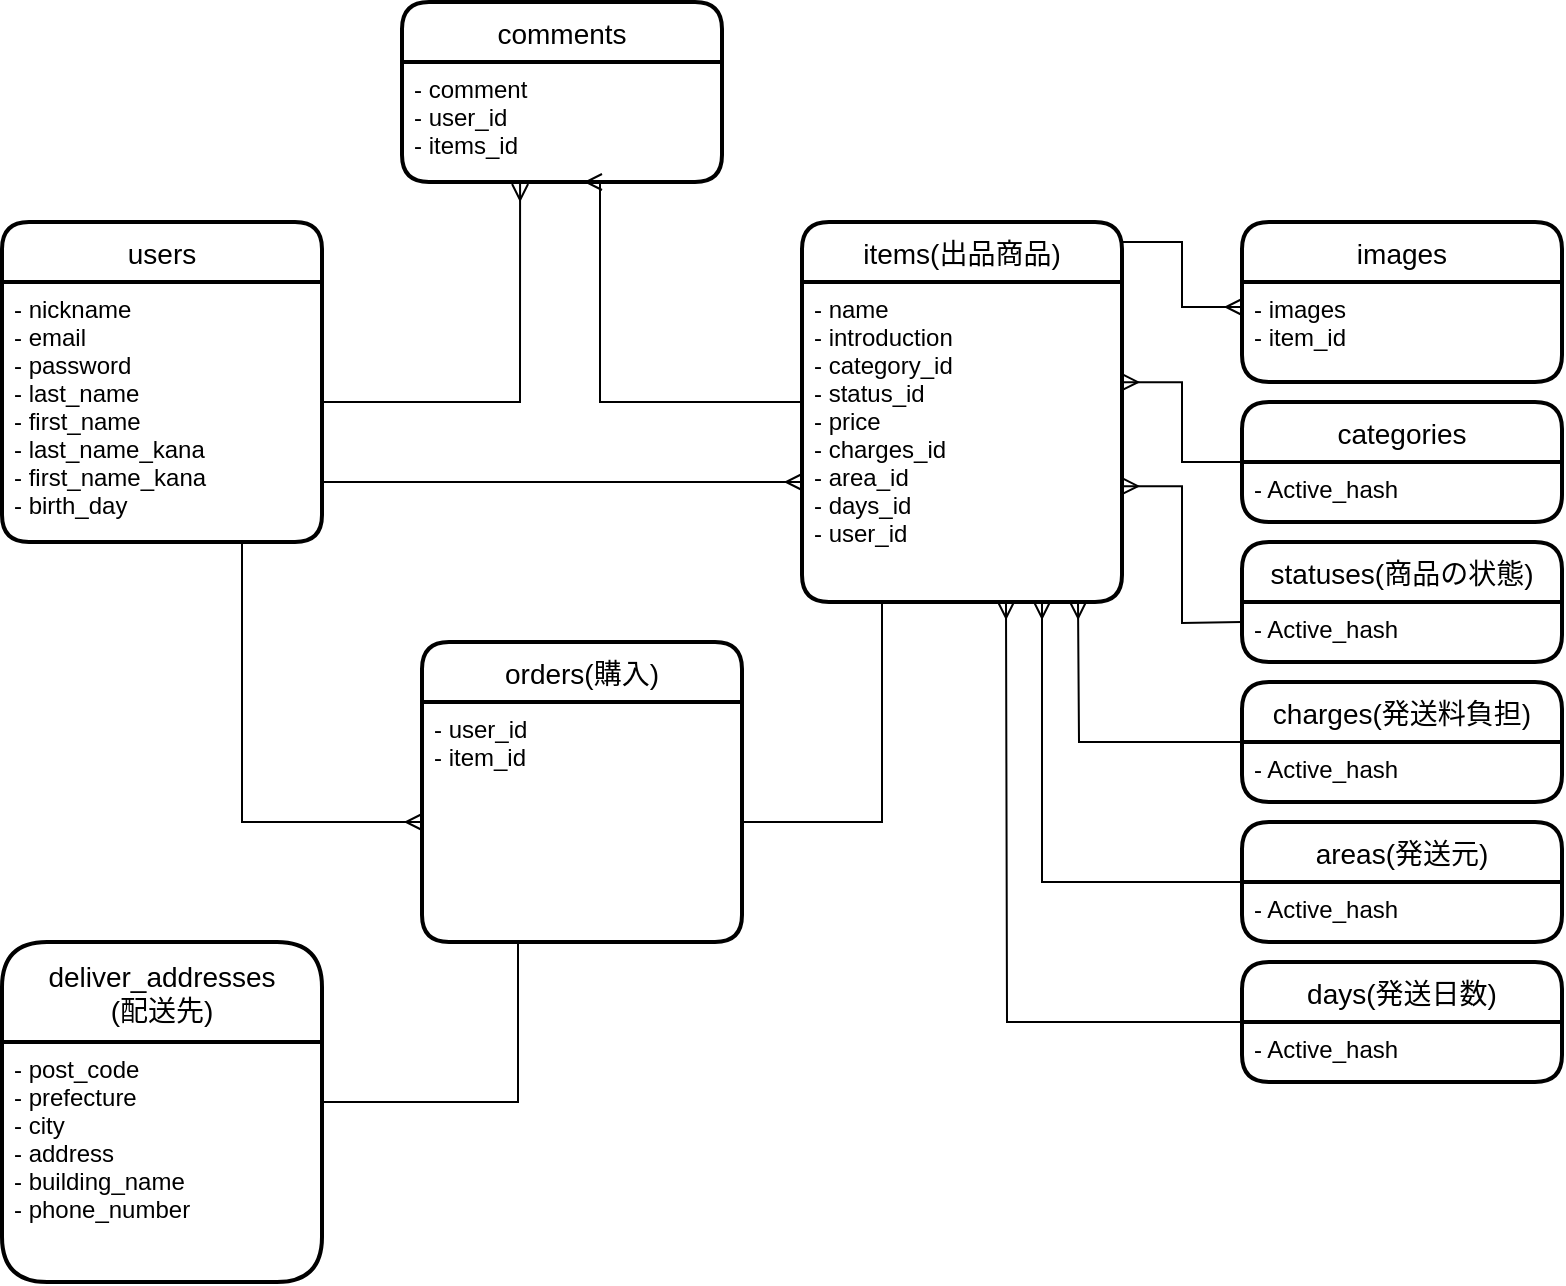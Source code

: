 <mxfile version="13.6.5">
    <diagram id="Xw8gLa_tlzk9-xl-Dvgs" name="ページ1">
        <mxGraphModel dx="916" dy="680" grid="1" gridSize="10" guides="1" tooltips="1" connect="1" arrows="1" fold="1" page="1" pageScale="1" pageWidth="827" pageHeight="1169" math="0" shadow="0">
            <root>
                <mxCell id="0"/>
                <mxCell id="1" parent="0"/>
                <mxCell id="36" style="edgeStyle=orthogonalEdgeStyle;rounded=0;orthogonalLoop=1;jettySize=auto;html=1;entryX=1;entryY=0.313;entryDx=0;entryDy=0;entryPerimeter=0;endArrow=ERmany;endFill=0;" parent="1" source="15" target="7" edge="1">
                    <mxGeometry relative="1" as="geometry"/>
                </mxCell>
                <mxCell id="37" style="edgeStyle=orthogonalEdgeStyle;rounded=0;orthogonalLoop=1;jettySize=auto;html=1;entryX=1;entryY=0.638;entryDx=0;entryDy=0;entryPerimeter=0;endArrow=ERmany;endFill=0;" parent="1" target="7" edge="1">
                    <mxGeometry relative="1" as="geometry">
                        <mxPoint x="640" y="320" as="sourcePoint"/>
                    </mxGeometry>
                </mxCell>
                <mxCell id="13" value="images" style="swimlane;childLayout=stackLayout;horizontal=1;startSize=30;horizontalStack=0;rounded=1;fontSize=14;fontStyle=0;strokeWidth=2;resizeParent=0;resizeLast=1;shadow=0;dashed=0;align=center;" parent="1" vertex="1">
                    <mxGeometry x="640" y="120" width="160" height="80" as="geometry"/>
                </mxCell>
                <mxCell id="14" value="- images&#10;- item_id" style="align=left;strokeColor=none;fillColor=none;spacingLeft=4;fontSize=12;verticalAlign=top;resizable=0;rotatable=0;part=1;" parent="13" vertex="1">
                    <mxGeometry y="30" width="160" height="50" as="geometry"/>
                </mxCell>
                <mxCell id="15" value="categories" style="swimlane;childLayout=stackLayout;horizontal=1;startSize=30;horizontalStack=0;rounded=1;fontSize=14;fontStyle=0;strokeWidth=2;resizeParent=0;resizeLast=1;shadow=0;dashed=0;align=center;" parent="1" vertex="1">
                    <mxGeometry x="640" y="210" width="160" height="60" as="geometry"/>
                </mxCell>
                <mxCell id="16" value="- Active_hash" style="align=left;strokeColor=none;fillColor=none;spacingLeft=4;fontSize=12;verticalAlign=top;resizable=0;rotatable=0;part=1;" parent="15" vertex="1">
                    <mxGeometry y="30" width="160" height="30" as="geometry"/>
                </mxCell>
                <mxCell id="46" value="statuses(商品の状態)" style="swimlane;childLayout=stackLayout;horizontal=1;startSize=30;horizontalStack=0;rounded=1;fontSize=14;fontStyle=0;strokeWidth=2;resizeParent=0;resizeLast=1;shadow=0;dashed=0;align=center;" parent="1" vertex="1">
                    <mxGeometry x="640" y="280" width="160" height="60" as="geometry"/>
                </mxCell>
                <mxCell id="47" value="- Active_hash" style="align=left;strokeColor=none;fillColor=none;spacingLeft=4;fontSize=12;verticalAlign=top;resizable=0;rotatable=0;part=1;" parent="46" vertex="1">
                    <mxGeometry y="30" width="160" height="30" as="geometry"/>
                </mxCell>
                <mxCell id="53" style="edgeStyle=orthogonalEdgeStyle;rounded=0;orthogonalLoop=1;jettySize=auto;html=1;endArrow=ERmany;endFill=0;" parent="1" source="48" edge="1">
                    <mxGeometry relative="1" as="geometry">
                        <mxPoint x="558" y="310" as="targetPoint"/>
                    </mxGeometry>
                </mxCell>
                <mxCell id="48" value="charges(発送料負担)" style="swimlane;childLayout=stackLayout;horizontal=1;startSize=30;horizontalStack=0;rounded=1;fontSize=14;fontStyle=0;strokeWidth=2;resizeParent=0;resizeLast=1;shadow=0;dashed=0;align=center;" parent="1" vertex="1">
                    <mxGeometry x="640" y="350" width="160" height="60" as="geometry"/>
                </mxCell>
                <mxCell id="49" value="- Active_hash" style="align=left;strokeColor=none;fillColor=none;spacingLeft=4;fontSize=12;verticalAlign=top;resizable=0;rotatable=0;part=1;" parent="48" vertex="1">
                    <mxGeometry y="30" width="160" height="30" as="geometry"/>
                </mxCell>
                <mxCell id="70" style="edgeStyle=orthogonalEdgeStyle;rounded=0;orthogonalLoop=1;jettySize=auto;html=1;entryX=0.75;entryY=1;entryDx=0;entryDy=0;endArrow=ERmany;endFill=0;" parent="1" source="23" target="7" edge="1">
                    <mxGeometry relative="1" as="geometry"/>
                </mxCell>
                <mxCell id="23" value="areas(発送元)" style="swimlane;childLayout=stackLayout;horizontal=1;startSize=30;horizontalStack=0;rounded=1;fontSize=14;fontStyle=0;strokeWidth=2;resizeParent=0;resizeLast=1;shadow=0;dashed=0;align=center;" parent="1" vertex="1">
                    <mxGeometry x="640" y="420" width="160" height="60" as="geometry"/>
                </mxCell>
                <mxCell id="24" value="- Active_hash" style="align=left;strokeColor=none;fillColor=none;spacingLeft=4;fontSize=12;verticalAlign=top;resizable=0;rotatable=0;part=1;" parent="23" vertex="1">
                    <mxGeometry y="30" width="160" height="30" as="geometry"/>
                </mxCell>
                <mxCell id="71" style="edgeStyle=orthogonalEdgeStyle;rounded=0;orthogonalLoop=1;jettySize=auto;html=1;endArrow=ERmany;endFill=0;" parent="1" source="25" edge="1">
                    <mxGeometry relative="1" as="geometry">
                        <mxPoint x="522" y="310" as="targetPoint"/>
                    </mxGeometry>
                </mxCell>
                <mxCell id="25" value="days(発送日数)" style="swimlane;childLayout=stackLayout;horizontal=1;startSize=30;horizontalStack=0;rounded=1;fontSize=14;fontStyle=0;strokeWidth=2;resizeParent=0;resizeLast=1;shadow=0;dashed=0;align=center;" parent="1" vertex="1">
                    <mxGeometry x="640" y="490" width="160" height="60" as="geometry"/>
                </mxCell>
                <mxCell id="26" value="- Active_hash" style="align=left;strokeColor=none;fillColor=none;spacingLeft=4;fontSize=12;verticalAlign=top;resizable=0;rotatable=0;part=1;" parent="25" vertex="1">
                    <mxGeometry y="30" width="160" height="30" as="geometry"/>
                </mxCell>
                <mxCell id="77" style="edgeStyle=orthogonalEdgeStyle;rounded=0;orthogonalLoop=1;jettySize=auto;html=1;endArrow=ERmany;endFill=0;" parent="1" source="6" edge="1">
                    <mxGeometry relative="1" as="geometry">
                        <mxPoint x="320" y="100" as="targetPoint"/>
                        <Array as="points">
                            <mxPoint x="319" y="210"/>
                        </Array>
                    </mxGeometry>
                </mxCell>
                <mxCell id="61" style="edgeStyle=orthogonalEdgeStyle;rounded=0;orthogonalLoop=1;jettySize=auto;html=1;endArrow=none;endFill=0;entryX=0.25;entryY=1;entryDx=0;entryDy=0;" parent="1" source="57" target="7" edge="1">
                    <mxGeometry relative="1" as="geometry">
                        <mxPoint x="450" y="360" as="targetPoint"/>
                    </mxGeometry>
                </mxCell>
                <mxCell id="66" value="comments" style="swimlane;childLayout=stackLayout;horizontal=1;startSize=30;horizontalStack=0;rounded=1;fontSize=14;fontStyle=0;strokeWidth=2;resizeParent=0;resizeLast=1;shadow=0;dashed=0;align=center;" parent="1" vertex="1">
                    <mxGeometry x="220" y="10" width="160" height="90" as="geometry"/>
                </mxCell>
                <mxCell id="67" value="- comment&#10;- user_id&#10;- items_id" style="align=left;strokeColor=none;fillColor=none;spacingLeft=4;fontSize=12;verticalAlign=top;resizable=0;rotatable=0;part=1;" parent="66" vertex="1">
                    <mxGeometry y="30" width="160" height="60" as="geometry"/>
                </mxCell>
                <mxCell id="73" style="edgeStyle=orthogonalEdgeStyle;rounded=0;orthogonalLoop=1;jettySize=auto;html=1;exitX=1;exitY=0.25;exitDx=0;exitDy=0;endArrow=ERmany;endFill=0;" parent="1" source="3" edge="1">
                    <mxGeometry relative="1" as="geometry">
                        <mxPoint x="420" y="250" as="targetPoint"/>
                        <Array as="points">
                            <mxPoint x="180" y="250"/>
                        </Array>
                    </mxGeometry>
                </mxCell>
                <mxCell id="76" style="edgeStyle=orthogonalEdgeStyle;rounded=0;orthogonalLoop=1;jettySize=auto;html=1;exitX=1;exitY=0;exitDx=0;exitDy=0;entryX=0.369;entryY=1.017;entryDx=0;entryDy=0;entryPerimeter=0;endArrow=ERmany;endFill=0;" parent="1" source="3" target="67" edge="1">
                    <mxGeometry relative="1" as="geometry">
                        <Array as="points">
                            <mxPoint x="279" y="210"/>
                        </Array>
                    </mxGeometry>
                </mxCell>
                <mxCell id="56" value="orders(購入)" style="swimlane;childLayout=stackLayout;horizontal=1;startSize=30;horizontalStack=0;rounded=1;fontSize=14;fontStyle=0;strokeWidth=2;resizeParent=0;resizeLast=1;shadow=0;dashed=0;align=center;" parent="1" vertex="1">
                    <mxGeometry x="230" y="330" width="160" height="150" as="geometry"/>
                </mxCell>
                <mxCell id="57" value="- user_id&#10;- item_id" style="align=left;strokeColor=none;fillColor=none;spacingLeft=4;fontSize=12;verticalAlign=top;resizable=0;rotatable=0;part=1;" parent="56" vertex="1">
                    <mxGeometry y="30" width="160" height="120" as="geometry"/>
                </mxCell>
                <mxCell id="79" style="edgeStyle=orthogonalEdgeStyle;rounded=0;orthogonalLoop=1;jettySize=auto;html=1;exitX=0.75;exitY=1;exitDx=0;exitDy=0;entryX=0;entryY=0.5;entryDx=0;entryDy=0;endArrow=ERmany;endFill=0;" parent="1" source="3" target="57" edge="1">
                    <mxGeometry relative="1" as="geometry"/>
                </mxCell>
                <mxCell id="2" value="users" style="swimlane;childLayout=stackLayout;horizontal=1;startSize=30;horizontalStack=0;rounded=1;fontSize=14;fontStyle=0;strokeWidth=2;resizeParent=0;resizeLast=1;shadow=0;dashed=0;align=center;" parent="1" vertex="1">
                    <mxGeometry x="20" y="120" width="160" height="160" as="geometry"/>
                </mxCell>
                <mxCell id="3" value="- nickname&#10;- email&#10;- password&#10;- last_name&#10;- first_name&#10;- last_name_kana&#10;- first_name_kana&#10;- birth_day" style="align=left;strokeColor=none;fillColor=none;spacingLeft=4;fontSize=12;verticalAlign=top;resizable=0;rotatable=0;part=1;" parent="2" vertex="1">
                    <mxGeometry y="30" width="160" height="130" as="geometry"/>
                </mxCell>
                <mxCell id="80" style="edgeStyle=orthogonalEdgeStyle;rounded=0;orthogonalLoop=1;jettySize=auto;html=1;endArrow=none;endFill=0;entryX=0.3;entryY=1;entryDx=0;entryDy=0;entryPerimeter=0;" edge="1" parent="1" source="41" target="57">
                    <mxGeometry relative="1" as="geometry">
                        <mxPoint x="278" y="520" as="targetPoint"/>
                        <Array as="points">
                            <mxPoint x="278" y="560"/>
                        </Array>
                    </mxGeometry>
                </mxCell>
                <mxCell id="41" value="deliver_addresses&#10;(配送先)" style="swimlane;childLayout=stackLayout;horizontal=1;startSize=50;horizontalStack=0;rounded=1;fontSize=14;fontStyle=0;strokeWidth=2;resizeParent=0;resizeLast=1;shadow=0;dashed=0;align=center;" parent="1" vertex="1">
                    <mxGeometry x="20" y="480" width="160" height="170" as="geometry"/>
                </mxCell>
                <mxCell id="42" value="- post_code&#10;- prefecture&#10;- city&#10;- address&#10;- building_name&#10;- phone_number" style="align=left;strokeColor=none;fillColor=none;spacingLeft=4;fontSize=12;verticalAlign=top;resizable=0;rotatable=0;part=1;" parent="41" vertex="1">
                    <mxGeometry y="50" width="160" height="120" as="geometry"/>
                </mxCell>
                <mxCell id="6" value="items(出品商品)" style="swimlane;childLayout=stackLayout;horizontal=1;startSize=30;horizontalStack=0;rounded=1;fontSize=14;fontStyle=0;strokeWidth=2;resizeParent=0;resizeLast=1;shadow=0;dashed=0;align=center;" parent="1" vertex="1">
                    <mxGeometry x="420" y="120" width="160" height="190" as="geometry"/>
                </mxCell>
                <mxCell id="7" value="- name&#10;- introduction&#10;- category_id&#10;- status_id&#10;- price&#10;- charges_id&#10;- area_id&#10;- days_id&#10;- user_id" style="align=left;strokeColor=none;fillColor=none;spacingLeft=4;fontSize=12;verticalAlign=top;resizable=0;rotatable=0;part=1;" parent="6" vertex="1">
                    <mxGeometry y="30" width="160" height="160" as="geometry"/>
                </mxCell>
                <mxCell id="84" style="edgeStyle=orthogonalEdgeStyle;rounded=0;orthogonalLoop=1;jettySize=auto;html=1;exitX=1;exitY=0;exitDx=0;exitDy=0;entryX=0;entryY=0.25;entryDx=0;entryDy=0;endArrow=ERmany;endFill=0;" edge="1" parent="1" source="7" target="14">
                    <mxGeometry relative="1" as="geometry"/>
                </mxCell>
            </root>
        </mxGraphModel>
    </diagram>
</mxfile>